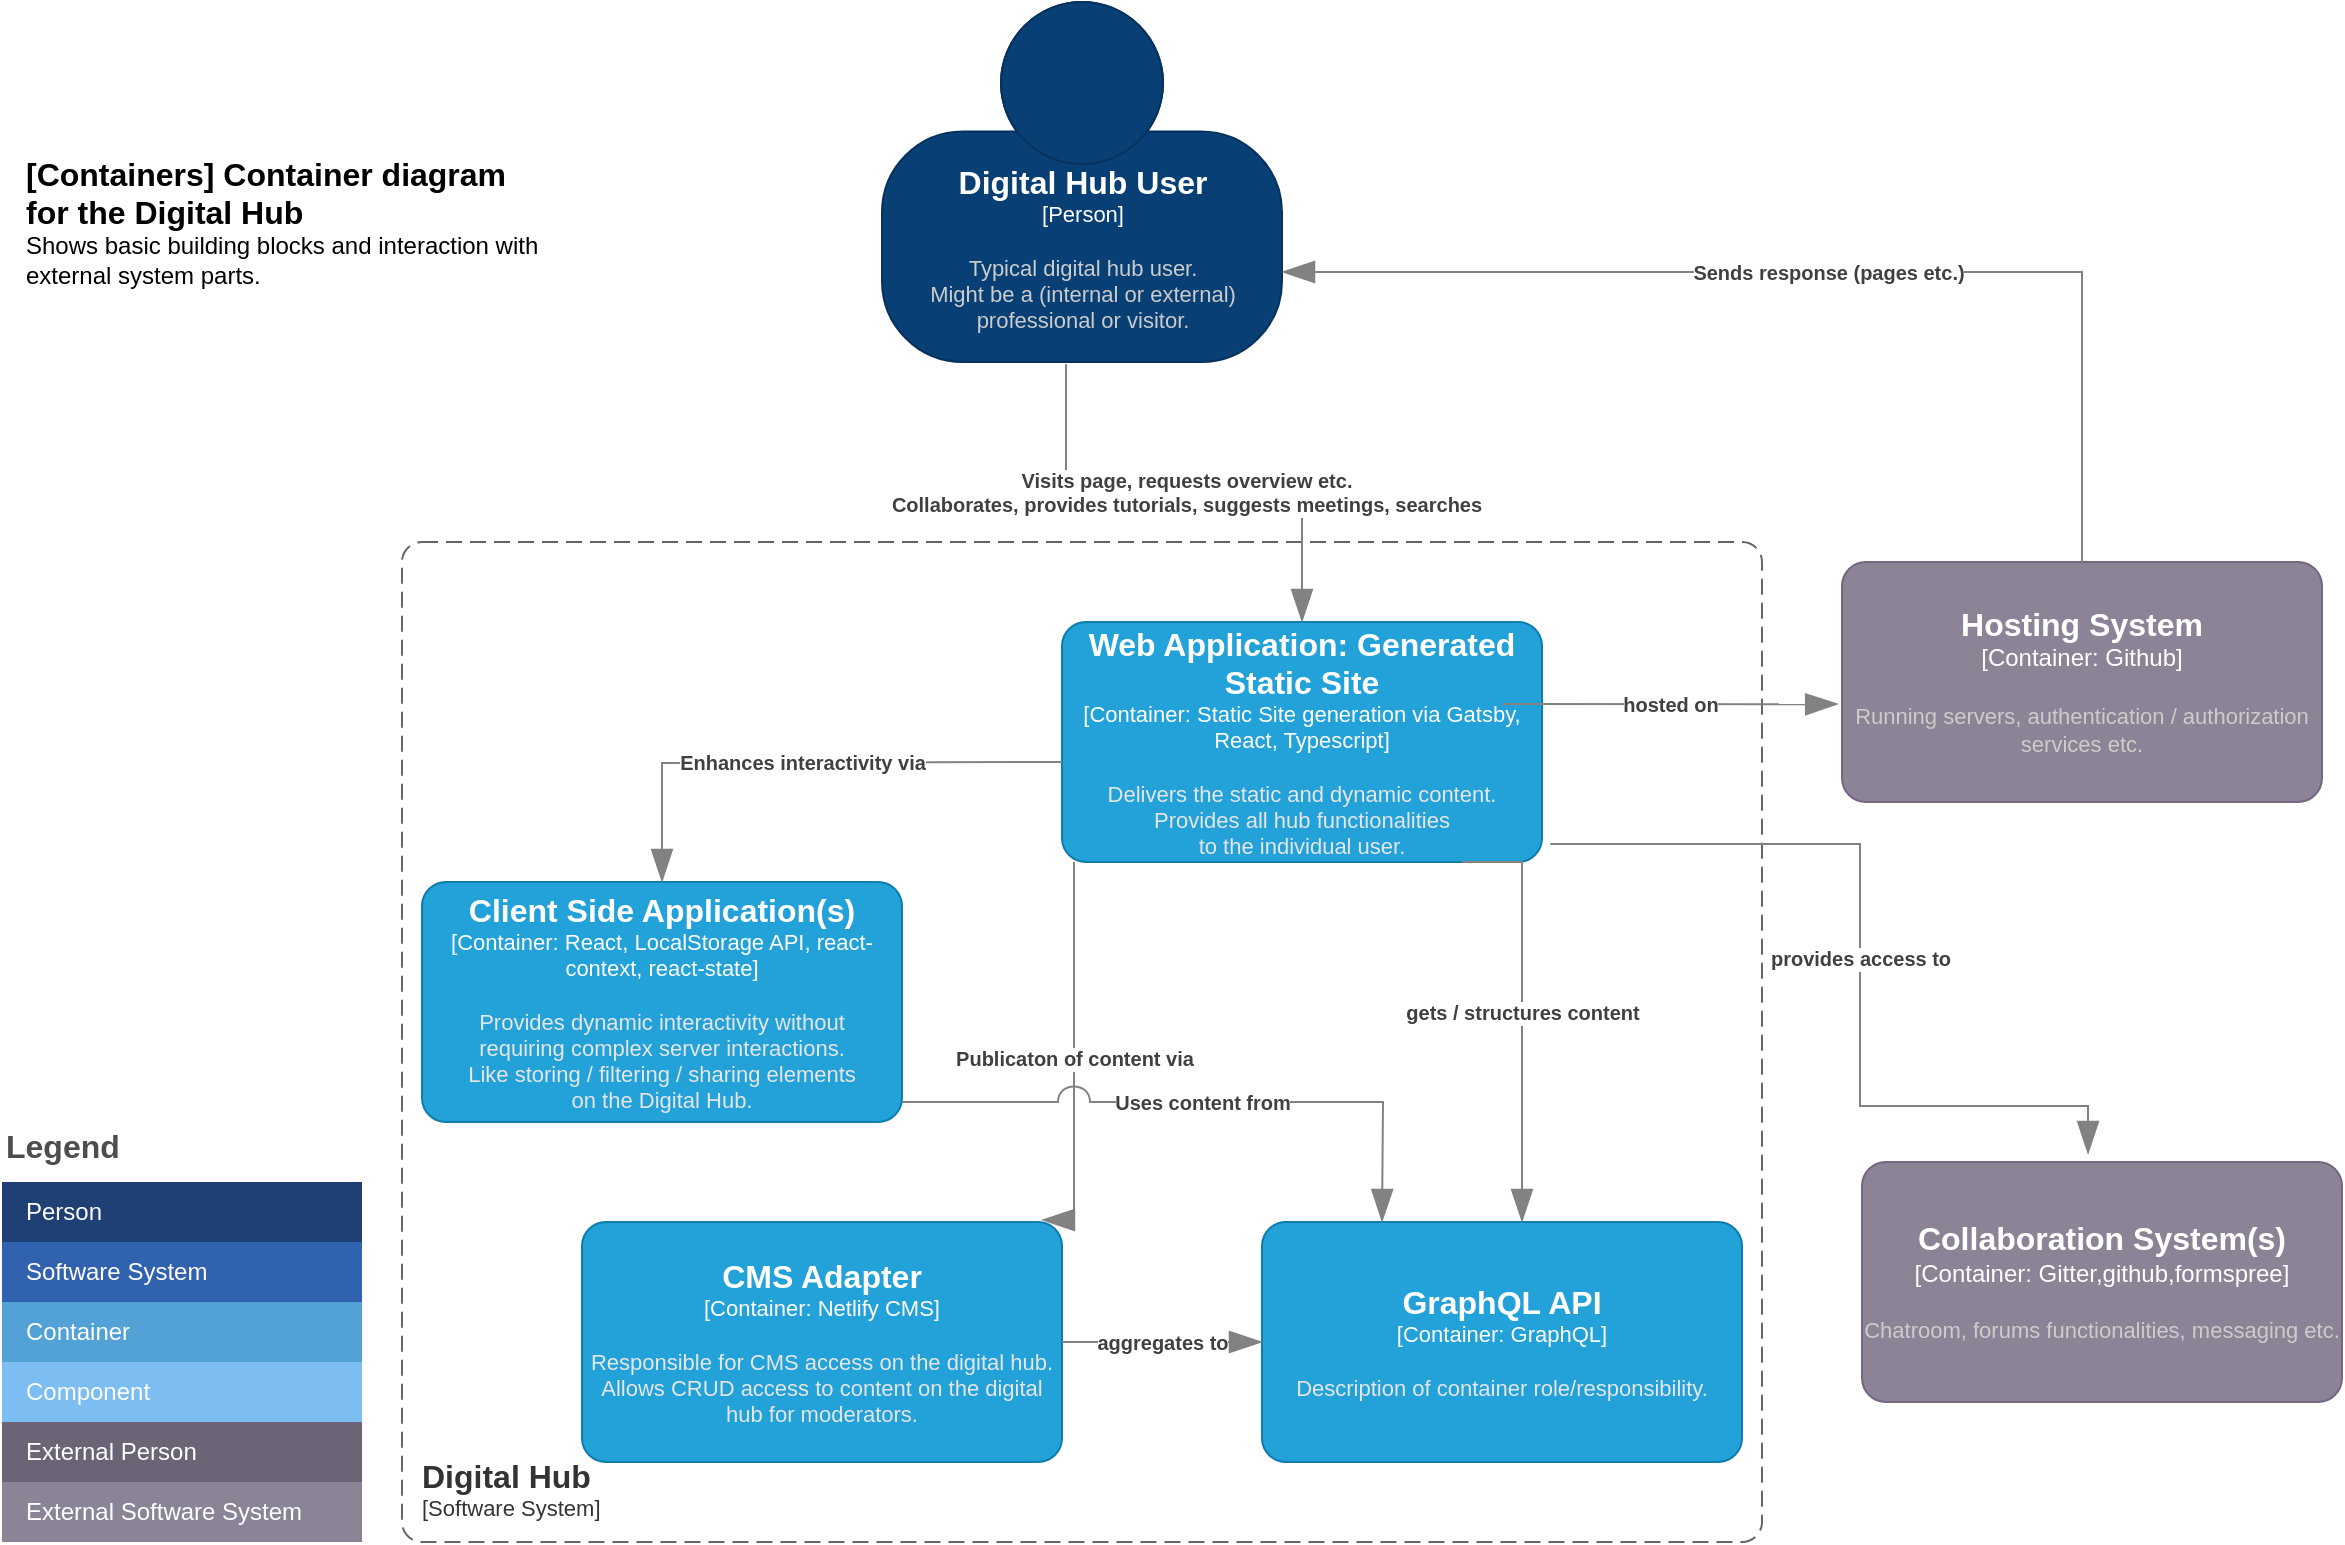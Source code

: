 <mxfile version="18.1.2" type="device"><diagram id="_ixRNSBduZsXP6H2Ax8M" name="Page-1"><mxGraphModel dx="1632" dy="1536" grid="1" gridSize="10" guides="1" tooltips="1" connect="1" arrows="1" fold="1" page="1" pageScale="1" pageWidth="850" pageHeight="1100" math="0" shadow="0"><root><mxCell id="0"/><mxCell id="1" parent="0"/><object placeholders="1" c4Name="[Containers] Container diagram for the Digital Hub" c4Type="ContainerDiagramTitle" c4Description="Shows basic building blocks and interaction with external system parts." label="&lt;font style=&quot;font-size: 16px&quot;&gt;&lt;b&gt;&lt;div style=&quot;text-align: left&quot;&gt;%c4Name%&lt;/div&gt;&lt;/b&gt;&lt;/font&gt;&lt;div style=&quot;text-align: left&quot;&gt;%c4Description%&lt;/div&gt;" id="N0W4mjrX8ApK55TJediL-1"><mxCell style="text;html=1;strokeColor=none;fillColor=none;align=left;verticalAlign=top;whiteSpace=wrap;rounded=0;metaEdit=1;allowArrows=0;resizable=1;rotatable=0;connectable=0;recursiveResize=0;expand=0;pointerEvents=0;points=[[0.25,0,0],[0.5,0,0],[0.75,0,0],[1,0.25,0],[1,0.5,0],[1,0.75,0],[0.75,1,0],[0.5,1,0],[0.25,1,0],[0,0.75,0],[0,0.5,0],[0,0.25,0]];" parent="1" vertex="1"><mxGeometry x="-240" y="-80" width="260" height="40" as="geometry"/></mxCell></object><object placeholders="1" c4Name="Digital Hub" c4Type="SystemScopeBoundary" c4Application="Software System" label="&lt;font style=&quot;font-size: 16px&quot;&gt;&lt;b&gt;&lt;div style=&quot;text-align: left&quot;&gt;%c4Name%&lt;/div&gt;&lt;/b&gt;&lt;/font&gt;&lt;div style=&quot;text-align: left&quot;&gt;[%c4Application%]&lt;/div&gt;" id="N0W4mjrX8ApK55TJediL-2"><mxCell style="rounded=1;fontSize=11;whiteSpace=wrap;html=1;dashed=1;arcSize=20;fillColor=none;strokeColor=#666666;fontColor=#333333;labelBackgroundColor=none;align=left;verticalAlign=bottom;labelBorderColor=none;spacingTop=0;spacing=10;dashPattern=8 4;metaEdit=1;rotatable=0;perimeter=rectanglePerimeter;noLabel=0;labelPadding=0;allowArrows=0;connectable=0;expand=0;recursiveResize=0;editable=1;pointerEvents=0;absoluteArcSize=1;points=[[0.25,0,0],[0.5,0,0],[0.75,0,0],[1,0.25,0],[1,0.5,0],[1,0.75,0],[0.75,1,0],[0.5,1,0],[0.25,1,0],[0,0.75,0],[0,0.5,0],[0,0.25,0]];" parent="1" vertex="1"><mxGeometry x="-50" y="120" width="680" height="500" as="geometry"/></mxCell></object><object placeholders="1" c4Name="Web Application: Generated Static Site" c4Type="Container" c4Technology="Static Site generation via Gatsby, React, Typescript" c4Description="Delivers the static and dynamic content.&#10;Provides all hub functionalities &#10;to the individual user." label="&lt;font style=&quot;font-size: 16px&quot;&gt;&lt;b&gt;%c4Name%&lt;/b&gt;&lt;/font&gt;&lt;div&gt;[%c4Type%: %c4Technology%]&lt;/div&gt;&lt;br&gt;&lt;div&gt;&lt;font style=&quot;font-size: 11px&quot;&gt;&lt;font color=&quot;#E6E6E6&quot;&gt;%c4Description%&lt;/font&gt;&lt;/div&gt;" id="N0W4mjrX8ApK55TJediL-3"><mxCell style="rounded=1;whiteSpace=wrap;html=1;fontSize=11;labelBackgroundColor=none;fillColor=#23A2D9;fontColor=#ffffff;align=center;arcSize=10;strokeColor=#0E7DAD;metaEdit=1;resizable=0;points=[[0.25,0,0],[0.5,0,0],[0.75,0,0],[1,0.25,0],[1,0.5,0],[1,0.75,0],[0.75,1,0],[0.5,1,0],[0.25,1,0],[0,0.75,0],[0,0.5,0],[0,0.25,0]];" parent="1" vertex="1"><mxGeometry x="280" y="160" width="240" height="120" as="geometry"/></mxCell></object><object placeholders="1" c4Name="CMS Adapter" c4Type="Container" c4Technology="Netlify CMS" c4Description="Responsible for CMS access on the digital hub. Allows CRUD access to content on the digital hub for moderators." label="&lt;font style=&quot;font-size: 16px&quot;&gt;&lt;b&gt;%c4Name%&lt;/b&gt;&lt;/font&gt;&lt;div&gt;[%c4Type%: %c4Technology%]&lt;/div&gt;&lt;br&gt;&lt;div&gt;&lt;font style=&quot;font-size: 11px&quot;&gt;&lt;font color=&quot;#E6E6E6&quot;&gt;%c4Description%&lt;/font&gt;&lt;/div&gt;" id="N0W4mjrX8ApK55TJediL-4"><mxCell style="rounded=1;whiteSpace=wrap;html=1;fontSize=11;labelBackgroundColor=none;fillColor=#23A2D9;fontColor=#ffffff;align=center;arcSize=10;strokeColor=#0E7DAD;metaEdit=1;resizable=0;points=[[0.25,0,0],[0.5,0,0],[0.75,0,0],[1,0.25,0],[1,0.5,0],[1,0.75,0],[0.75,1,0],[0.5,1,0],[0.25,1,0],[0,0.75,0],[0,0.5,0],[0,0.25,0]];" parent="1" vertex="1"><mxGeometry x="40" y="460" width="240" height="120" as="geometry"/></mxCell></object><object placeholders="1" c4Name="Hosting System" c4Type="Container: Github" c4Description="Running servers, authentication / authorization services etc." label="&lt;font style=&quot;font-size: 16px&quot;&gt;&lt;b&gt;%c4Name%&lt;/b&gt;&lt;/font&gt;&lt;div&gt;[%c4Type%]&lt;/div&gt;&lt;br&gt;&lt;div&gt;&lt;font style=&quot;font-size: 11px&quot;&gt;&lt;font color=&quot;#cccccc&quot;&gt;%c4Description%&lt;/font&gt;&lt;/div&gt;" id="N0W4mjrX8ApK55TJediL-5"><mxCell style="rounded=1;whiteSpace=wrap;html=1;labelBackgroundColor=none;fillColor=#8C8496;fontColor=#ffffff;align=center;arcSize=10;strokeColor=#736782;metaEdit=1;resizable=0;points=[[0.25,0,0],[0.5,0,0],[0.75,0,0],[1,0.25,0],[1,0.5,0],[1,0.75,0],[0.75,1,0],[0.5,1,0],[0.25,1,0],[0,0.75,0],[0,0.5,0],[0,0.25,0]];" parent="1" vertex="1"><mxGeometry x="670" y="130" width="240" height="120" as="geometry"/></mxCell></object><object placeholders="1" c4Name="Collaboration System(s)" c4Type="Container: Gitter,github,formspree" c4Description="Chatroom, forums functionalities, messaging etc." label="&lt;font style=&quot;font-size: 16px&quot;&gt;&lt;b&gt;%c4Name%&lt;/b&gt;&lt;/font&gt;&lt;div&gt;[%c4Type%]&lt;/div&gt;&lt;br&gt;&lt;div&gt;&lt;font style=&quot;font-size: 11px&quot;&gt;&lt;font color=&quot;#cccccc&quot;&gt;%c4Description%&lt;/font&gt;&lt;/div&gt;" id="N0W4mjrX8ApK55TJediL-6"><mxCell style="rounded=1;whiteSpace=wrap;html=1;labelBackgroundColor=none;fillColor=#8C8496;fontColor=#ffffff;align=center;arcSize=10;strokeColor=#736782;metaEdit=1;resizable=0;points=[[0.25,0,0],[0.5,0,0],[0.75,0,0],[1,0.25,0],[1,0.5,0],[1,0.75,0],[0.75,1,0],[0.5,1,0],[0.25,1,0],[0,0.75,0],[0,0.5,0],[0,0.25,0]];" parent="1" vertex="1"><mxGeometry x="680" y="430" width="240" height="120" as="geometry"/></mxCell></object><object placeholders="1" c4Name="Digital Hub User" c4Type="Person" c4Description="Typical digital hub user. &#10;Might be a (internal or external)&#10;professional or visitor." label="&lt;font style=&quot;font-size: 16px&quot;&gt;&lt;b&gt;%c4Name%&lt;/b&gt;&lt;/font&gt;&lt;div&gt;[%c4Type%]&lt;/div&gt;&lt;br&gt;&lt;div&gt;&lt;font style=&quot;font-size: 11px&quot;&gt;&lt;font color=&quot;#cccccc&quot;&gt;%c4Description%&lt;/font&gt;&lt;/div&gt;" id="N0W4mjrX8ApK55TJediL-7"><mxCell style="html=1;fontSize=11;dashed=0;whitespace=wrap;fillColor=#083F75;strokeColor=#06315C;fontColor=#ffffff;shape=mxgraph.c4.person2;align=center;metaEdit=1;points=[[0.5,0,0],[1,0.5,0],[1,0.75,0],[0.75,1,0],[0.5,1,0],[0.25,1,0],[0,0.75,0],[0,0.5,0]];resizable=0;" parent="1" vertex="1"><mxGeometry x="190" y="-150" width="200" height="180" as="geometry"/></mxCell></object><object placeholders="1" c4Name="GraphQL API" c4Type="Container" c4Technology="GraphQL" c4Description="Description of container role/responsibility." label="&lt;font style=&quot;font-size: 16px&quot;&gt;&lt;b&gt;%c4Name%&lt;/b&gt;&lt;/font&gt;&lt;div&gt;[%c4Type%: %c4Technology%]&lt;/div&gt;&lt;br&gt;&lt;div&gt;&lt;font style=&quot;font-size: 11px&quot;&gt;&lt;font color=&quot;#E6E6E6&quot;&gt;%c4Description%&lt;/font&gt;&lt;/div&gt;" id="N0W4mjrX8ApK55TJediL-8"><mxCell style="rounded=1;whiteSpace=wrap;html=1;fontSize=11;labelBackgroundColor=none;fillColor=#23A2D9;fontColor=#ffffff;align=center;arcSize=10;strokeColor=#0E7DAD;metaEdit=1;resizable=0;points=[[0.25,0,0],[0.5,0,0],[0.75,0,0],[1,0.25,0],[1,0.5,0],[1,0.75,0],[0.75,1,0],[0.5,1,0],[0.25,1,0],[0,0.75,0],[0,0.5,0],[0,0.25,0]];" parent="1" vertex="1"><mxGeometry x="380" y="460" width="240" height="120" as="geometry"/></mxCell></object><object placeholders="1" c4Type="Relationship" c4Description="Visits page, requests overview etc.&#10;Collaborates, provides tutorials, suggests meetings, searches" label="&lt;div style=&quot;text-align: left&quot;&gt;&lt;div style=&quot;text-align: center&quot;&gt;&lt;b&gt;%c4Description%&lt;/b&gt;&lt;/div&gt;" id="N0W4mjrX8ApK55TJediL-9"><mxCell style="endArrow=blockThin;html=1;fontSize=10;fontColor=#404040;strokeWidth=1;endFill=1;strokeColor=#828282;elbow=vertical;metaEdit=1;endSize=14;startSize=14;jumpStyle=arc;jumpSize=16;rounded=0;edgeStyle=orthogonalEdgeStyle;exitX=0.46;exitY=1.006;exitDx=0;exitDy=0;exitPerimeter=0;entryX=0.5;entryY=0;entryDx=0;entryDy=0;entryPerimeter=0;" parent="1" source="N0W4mjrX8ApK55TJediL-7" target="N0W4mjrX8ApK55TJediL-3" edge="1"><mxGeometry width="240" relative="1" as="geometry"><mxPoint x="330" y="110" as="sourcePoint"/><mxPoint x="282" y="130" as="targetPoint"/></mxGeometry></mxCell></object><object placeholders="1" c4Type="Relationship" c4Description="Publicaton of content via " label="&lt;div style=&quot;text-align: left&quot;&gt;&lt;div style=&quot;text-align: center&quot;&gt;&lt;b&gt;%c4Description%&lt;/b&gt;&lt;/div&gt;" id="N0W4mjrX8ApK55TJediL-11"><mxCell style="endArrow=blockThin;html=1;fontSize=10;fontColor=#404040;strokeWidth=1;endFill=1;strokeColor=#828282;elbow=vertical;metaEdit=1;endSize=14;startSize=14;jumpStyle=arc;jumpSize=16;rounded=0;edgeStyle=orthogonalEdgeStyle;" parent="1" source="N0W4mjrX8ApK55TJediL-3" edge="1"><mxGeometry width="240" relative="1" as="geometry"><mxPoint x="140" y="380" as="sourcePoint"/><mxPoint x="270" y="459" as="targetPoint"/><Array as="points"><mxPoint x="286" y="320"/><mxPoint x="286" y="320"/></Array></mxGeometry></mxCell></object><object placeholders="1" c4Type="Relationship" c4Description="aggregates to" label="&lt;div style=&quot;text-align: left&quot;&gt;&lt;div style=&quot;text-align: center&quot;&gt;&lt;b&gt;%c4Description%&lt;/b&gt;&lt;/div&gt;" id="N0W4mjrX8ApK55TJediL-13"><mxCell style="endArrow=blockThin;html=1;fontSize=10;fontColor=#404040;strokeWidth=1;endFill=1;strokeColor=#828282;elbow=vertical;metaEdit=1;endSize=14;startSize=14;jumpStyle=arc;jumpSize=16;rounded=0;edgeStyle=orthogonalEdgeStyle;entryX=0;entryY=0.5;entryDx=0;entryDy=0;entryPerimeter=0;" parent="1" source="N0W4mjrX8ApK55TJediL-4" target="N0W4mjrX8ApK55TJediL-8" edge="1"><mxGeometry width="240" relative="1" as="geometry"><mxPoint x="220" y="480" as="sourcePoint"/><mxPoint x="350" y="480" as="targetPoint"/></mxGeometry></mxCell></object><object placeholders="1" c4Type="Relationship" c4Description="provides access to " label="&lt;div style=&quot;text-align: left&quot;&gt;&lt;div style=&quot;text-align: center&quot;&gt;&lt;b&gt;%c4Description%&lt;/b&gt;&lt;/div&gt;" id="N0W4mjrX8ApK55TJediL-15"><mxCell style="endArrow=blockThin;html=1;fontSize=10;fontColor=#404040;strokeWidth=1;endFill=1;strokeColor=#828282;elbow=vertical;metaEdit=1;endSize=14;startSize=14;jumpStyle=arc;jumpSize=16;rounded=0;edgeStyle=orthogonalEdgeStyle;exitX=1.017;exitY=0.925;exitDx=0;exitDy=0;exitPerimeter=0;entryX=0.471;entryY=-0.033;entryDx=0;entryDy=0;entryPerimeter=0;" parent="1" source="N0W4mjrX8ApK55TJediL-3" target="N0W4mjrX8ApK55TJediL-6" edge="1"><mxGeometry width="240" relative="1" as="geometry"><mxPoint x="520" y="350" as="sourcePoint"/><mxPoint x="690" y="402" as="targetPoint"/><Array as="points"><mxPoint x="679" y="271"/><mxPoint x="679" y="402"/><mxPoint x="793" y="402"/></Array></mxGeometry></mxCell></object><object placeholders="1" c4Type="Relationship" c4Description="hosted on" label="&lt;div style=&quot;text-align: left&quot;&gt;&lt;div style=&quot;text-align: center&quot;&gt;&lt;b&gt;%c4Description%&lt;/b&gt;&lt;/div&gt;" id="N0W4mjrX8ApK55TJediL-17"><mxCell style="endArrow=blockThin;html=1;fontSize=10;fontColor=#404040;strokeWidth=1;endFill=1;strokeColor=#828282;elbow=vertical;metaEdit=1;endSize=14;startSize=14;jumpStyle=arc;jumpSize=16;rounded=0;edgeStyle=orthogonalEdgeStyle;entryX=-0.008;entryY=0.592;entryDx=0;entryDy=0;entryPerimeter=0;" parent="1" target="N0W4mjrX8ApK55TJediL-5" edge="1"><mxGeometry width="240" relative="1" as="geometry"><mxPoint x="500" y="201" as="sourcePoint"/><mxPoint x="640" y="200" as="targetPoint"/></mxGeometry></mxCell></object><object placeholders="1" c4Type="Relationship" c4Description="gets / structures content" label="&lt;div style=&quot;text-align: left&quot;&gt;&lt;div style=&quot;text-align: center&quot;&gt;&lt;b&gt;%c4Description%&lt;/b&gt;&lt;/div&gt;" id="N0W4mjrX8ApK55TJediL-18"><mxCell style="endArrow=blockThin;html=1;fontSize=10;fontColor=#404040;strokeWidth=1;endFill=1;strokeColor=#828282;elbow=vertical;metaEdit=1;endSize=14;startSize=14;jumpStyle=arc;jumpSize=16;rounded=0;edgeStyle=orthogonalEdgeStyle;" parent="1" edge="1"><mxGeometry width="240" relative="1" as="geometry"><mxPoint x="480" y="280" as="sourcePoint"/><mxPoint x="510" y="460" as="targetPoint"/><Array as="points"><mxPoint x="510" y="280"/></Array></mxGeometry></mxCell></object><mxCell id="N0W4mjrX8ApK55TJediL-19" value="Legend" style="align=left;fontSize=16;fontStyle=1;strokeColor=none;fillColor=none;fontColor=#4D4D4D;spacingTop=-8;resizable=0;" parent="1" vertex="1"><mxGeometry x="-250" y="410" width="180" height="30" as="geometry"/></mxCell><mxCell id="N0W4mjrX8ApK55TJediL-20" value="" style="shape=table;html=1;whiteSpace=wrap;startSize=0;container=1;collapsible=0;childLayout=tableLayout;fillColor=none;align=left;spacingLeft=10;strokeColor=none;rounded=1;arcSize=11;fontColor=#FFFFFF;resizable=0;points=[[0.25,0,0],[0.5,0,0],[0.75,0,0],[1,0.25,0],[1,0.5,0],[1,0.75,0],[0.75,1,0],[0.5,1,0],[0.25,1,0],[0,0.75,0],[0,0.5,0],[0,0.25,0]];" parent="1" vertex="1"><mxGeometry x="-250" y="440" width="180" height="180" as="geometry"/></mxCell><mxCell id="N0W4mjrX8ApK55TJediL-21" value="Person" style="shape=partialRectangle;html=1;whiteSpace=wrap;connectable=0;fillColor=#1E4074;top=0;left=0;bottom=0;right=0;overflow=hidden;pointerEvents=1;align=left;spacingLeft=10;strokeColor=none;fontColor=#FFFFFF;" parent="N0W4mjrX8ApK55TJediL-20" vertex="1"><mxGeometry width="180" height="30" as="geometry"/></mxCell><mxCell id="N0W4mjrX8ApK55TJediL-22" value="Software System" style="shape=partialRectangle;html=1;whiteSpace=wrap;connectable=0;fillColor=#3162AF;top=0;left=0;bottom=0;right=0;overflow=hidden;pointerEvents=1;align=left;spacingLeft=10;fontColor=#FFFFFF;" parent="N0W4mjrX8ApK55TJediL-20" vertex="1"><mxGeometry y="30" width="180" height="30" as="geometry"/></mxCell><mxCell id="N0W4mjrX8ApK55TJediL-23" value="Container" style="shape=partialRectangle;html=1;whiteSpace=wrap;connectable=0;fillColor=#52A2D8;top=0;left=0;bottom=0;right=0;overflow=hidden;pointerEvents=1;align=left;spacingLeft=10;fontColor=#FFFFFF;" parent="N0W4mjrX8ApK55TJediL-20" vertex="1"><mxGeometry y="60" width="180" height="30" as="geometry"/></mxCell><mxCell id="N0W4mjrX8ApK55TJediL-24" value="Component" style="shape=partialRectangle;html=1;whiteSpace=wrap;connectable=0;fillColor=#7CBEF1;top=0;left=0;bottom=0;right=0;overflow=hidden;pointerEvents=1;align=left;spacingLeft=10;fontColor=#FFFFFF;" parent="N0W4mjrX8ApK55TJediL-20" vertex="1"><mxGeometry y="90" width="180" height="30" as="geometry"/></mxCell><mxCell id="N0W4mjrX8ApK55TJediL-25" value="External Person" style="shape=partialRectangle;html=1;whiteSpace=wrap;connectable=0;fillColor=#6B6477;top=0;left=0;bottom=0;right=0;overflow=hidden;pointerEvents=1;align=left;spacingLeft=10;fontColor=#FFFFFF;" parent="N0W4mjrX8ApK55TJediL-20" vertex="1"><mxGeometry y="120" width="180" height="30" as="geometry"/></mxCell><mxCell id="N0W4mjrX8ApK55TJediL-26" value="External Software System" style="shape=partialRectangle;html=1;whiteSpace=wrap;connectable=0;fillColor=#8B8496;top=0;left=0;bottom=0;right=0;overflow=hidden;pointerEvents=1;align=left;spacingLeft=10;fontColor=#FFFFFF;" parent="N0W4mjrX8ApK55TJediL-20" vertex="1"><mxGeometry y="150" width="180" height="30" as="geometry"/></mxCell><object placeholders="1" c4Type="Relationship" c4Description="Sends response (pages etc.)" label="&lt;div style=&quot;text-align: left&quot;&gt;&lt;div style=&quot;text-align: center&quot;&gt;&lt;b&gt;%c4Description%&lt;/b&gt;&lt;/div&gt;" id="N0W4mjrX8ApK55TJediL-27"><mxCell style="endArrow=blockThin;html=1;fontSize=10;fontColor=#404040;strokeWidth=1;endFill=1;strokeColor=#828282;elbow=vertical;metaEdit=1;endSize=14;startSize=14;jumpStyle=arc;jumpSize=16;rounded=0;edgeStyle=orthogonalEdgeStyle;exitX=0.5;exitY=0;exitDx=0;exitDy=0;exitPerimeter=0;entryX=1;entryY=0.75;entryDx=0;entryDy=0;entryPerimeter=0;" parent="1" source="N0W4mjrX8ApK55TJediL-5" target="N0W4mjrX8ApK55TJediL-7" edge="1"><mxGeometry width="240" relative="1" as="geometry"><mxPoint x="560" y="-50" as="sourcePoint"/><mxPoint x="800" y="-50" as="targetPoint"/></mxGeometry></mxCell></object><object placeholders="1" c4Name="Client Side Application(s)" c4Type="Container" c4Technology="React, LocalStorage API, react-context, react-state" c4Description="Provides dynamic interactivity without &#10;requiring complex server interactions. &#10;Like storing / filtering / sharing elements &#10;on the Digital Hub. " label="&lt;font style=&quot;font-size: 16px&quot;&gt;&lt;b&gt;%c4Name%&lt;/b&gt;&lt;/font&gt;&lt;div&gt;[%c4Type%: %c4Technology%]&lt;/div&gt;&lt;br&gt;&lt;div&gt;&lt;font style=&quot;font-size: 11px&quot;&gt;&lt;font color=&quot;#E6E6E6&quot;&gt;%c4Description%&lt;/font&gt;&lt;/div&gt;" id="N0W4mjrX8ApK55TJediL-30"><mxCell style="rounded=1;whiteSpace=wrap;html=1;fontSize=11;labelBackgroundColor=none;fillColor=#23A2D9;fontColor=#ffffff;align=center;arcSize=10;strokeColor=#0E7DAD;metaEdit=1;resizable=0;points=[[0.25,0,0],[0.5,0,0],[0.75,0,0],[1,0.25,0],[1,0.5,0],[1,0.75,0],[0.75,1,0],[0.5,1,0],[0.25,1,0],[0,0.75,0],[0,0.5,0],[0,0.25,0]];" parent="1" vertex="1"><mxGeometry x="-40" y="290" width="240" height="120" as="geometry"/></mxCell></object><object placeholders="1" c4Type="Relationship" c4Description="Enhances interactivity via" label="&lt;div style=&quot;text-align: left&quot;&gt;&lt;div style=&quot;text-align: center&quot;&gt;&lt;b&gt;%c4Description%&lt;/b&gt;&lt;/div&gt;" id="N0W4mjrX8ApK55TJediL-31"><mxCell style="endArrow=blockThin;html=1;fontSize=10;fontColor=#404040;strokeWidth=1;endFill=1;strokeColor=#828282;elbow=vertical;metaEdit=1;endSize=14;startSize=14;jumpStyle=arc;jumpSize=16;rounded=0;edgeStyle=orthogonalEdgeStyle;entryX=0.5;entryY=0;entryDx=0;entryDy=0;entryPerimeter=0;" parent="1" target="N0W4mjrX8ApK55TJediL-30" edge="1"><mxGeometry width="240" relative="1" as="geometry"><mxPoint x="280" y="230" as="sourcePoint"/><mxPoint x="220" y="190" as="targetPoint"/></mxGeometry></mxCell></object><object placeholders="1" c4Type="Relationship" c4Description="Uses content from" label="&lt;div style=&quot;text-align: left&quot;&gt;&lt;div style=&quot;text-align: center&quot;&gt;&lt;b&gt;%c4Description%&lt;/b&gt;&lt;/div&gt;" id="N0W4mjrX8ApK55TJediL-32"><mxCell style="endArrow=blockThin;html=1;fontSize=10;fontColor=#404040;strokeWidth=1;endFill=1;strokeColor=#828282;elbow=vertical;metaEdit=1;endSize=14;startSize=14;jumpStyle=arc;jumpSize=16;rounded=0;edgeStyle=orthogonalEdgeStyle;exitX=1;exitY=0.917;exitDx=0;exitDy=0;exitPerimeter=0;" parent="1" source="N0W4mjrX8ApK55TJediL-30" edge="1"><mxGeometry width="240" relative="1" as="geometry"><mxPoint x="250" y="400" as="sourcePoint"/><mxPoint x="440" y="460" as="targetPoint"/></mxGeometry></mxCell></object></root></mxGraphModel></diagram></mxfile>